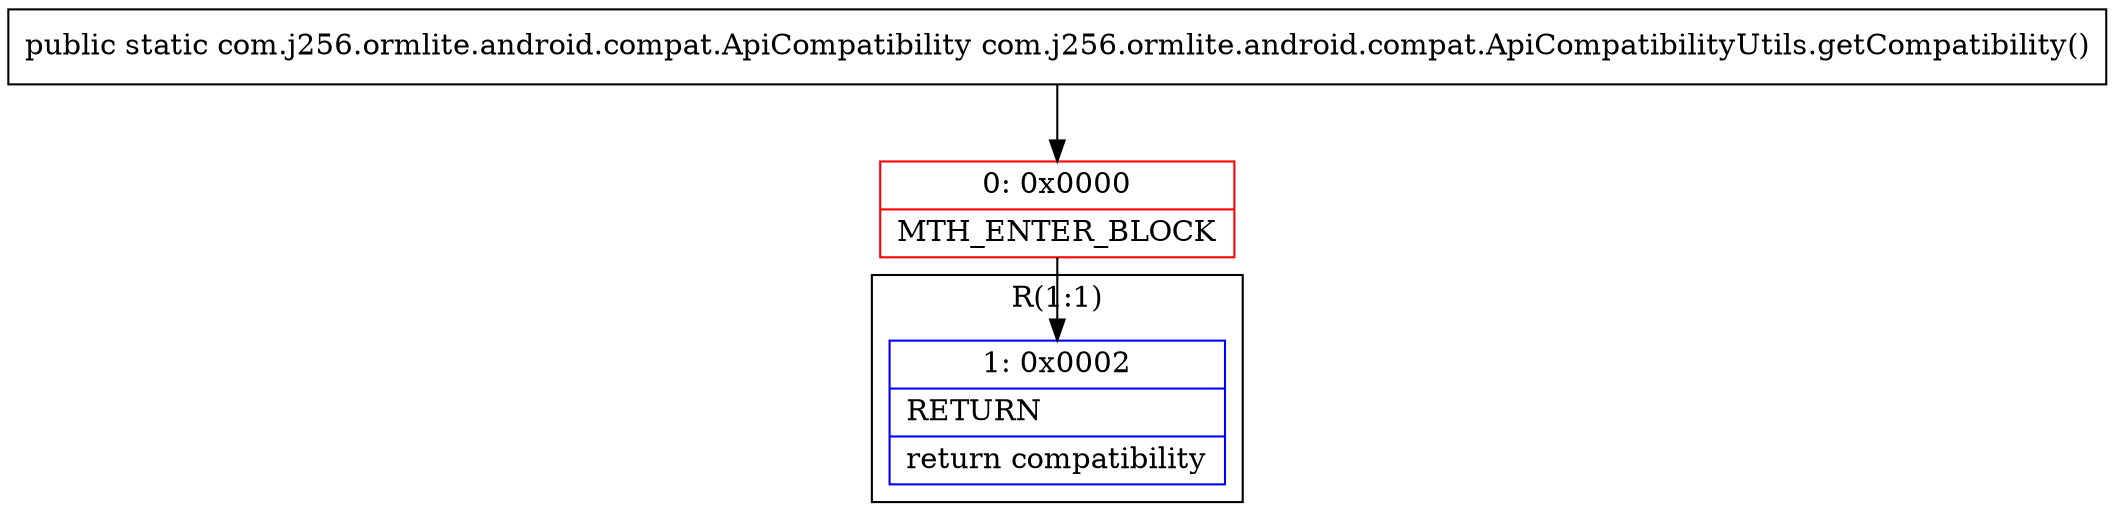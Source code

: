 digraph "CFG forcom.j256.ormlite.android.compat.ApiCompatibilityUtils.getCompatibility()Lcom\/j256\/ormlite\/android\/compat\/ApiCompatibility;" {
subgraph cluster_Region_542056030 {
label = "R(1:1)";
node [shape=record,color=blue];
Node_1 [shape=record,label="{1\:\ 0x0002|RETURN\l|return compatibility\l}"];
}
Node_0 [shape=record,color=red,label="{0\:\ 0x0000|MTH_ENTER_BLOCK\l}"];
MethodNode[shape=record,label="{public static com.j256.ormlite.android.compat.ApiCompatibility com.j256.ormlite.android.compat.ApiCompatibilityUtils.getCompatibility() }"];
MethodNode -> Node_0;
Node_0 -> Node_1;
}

